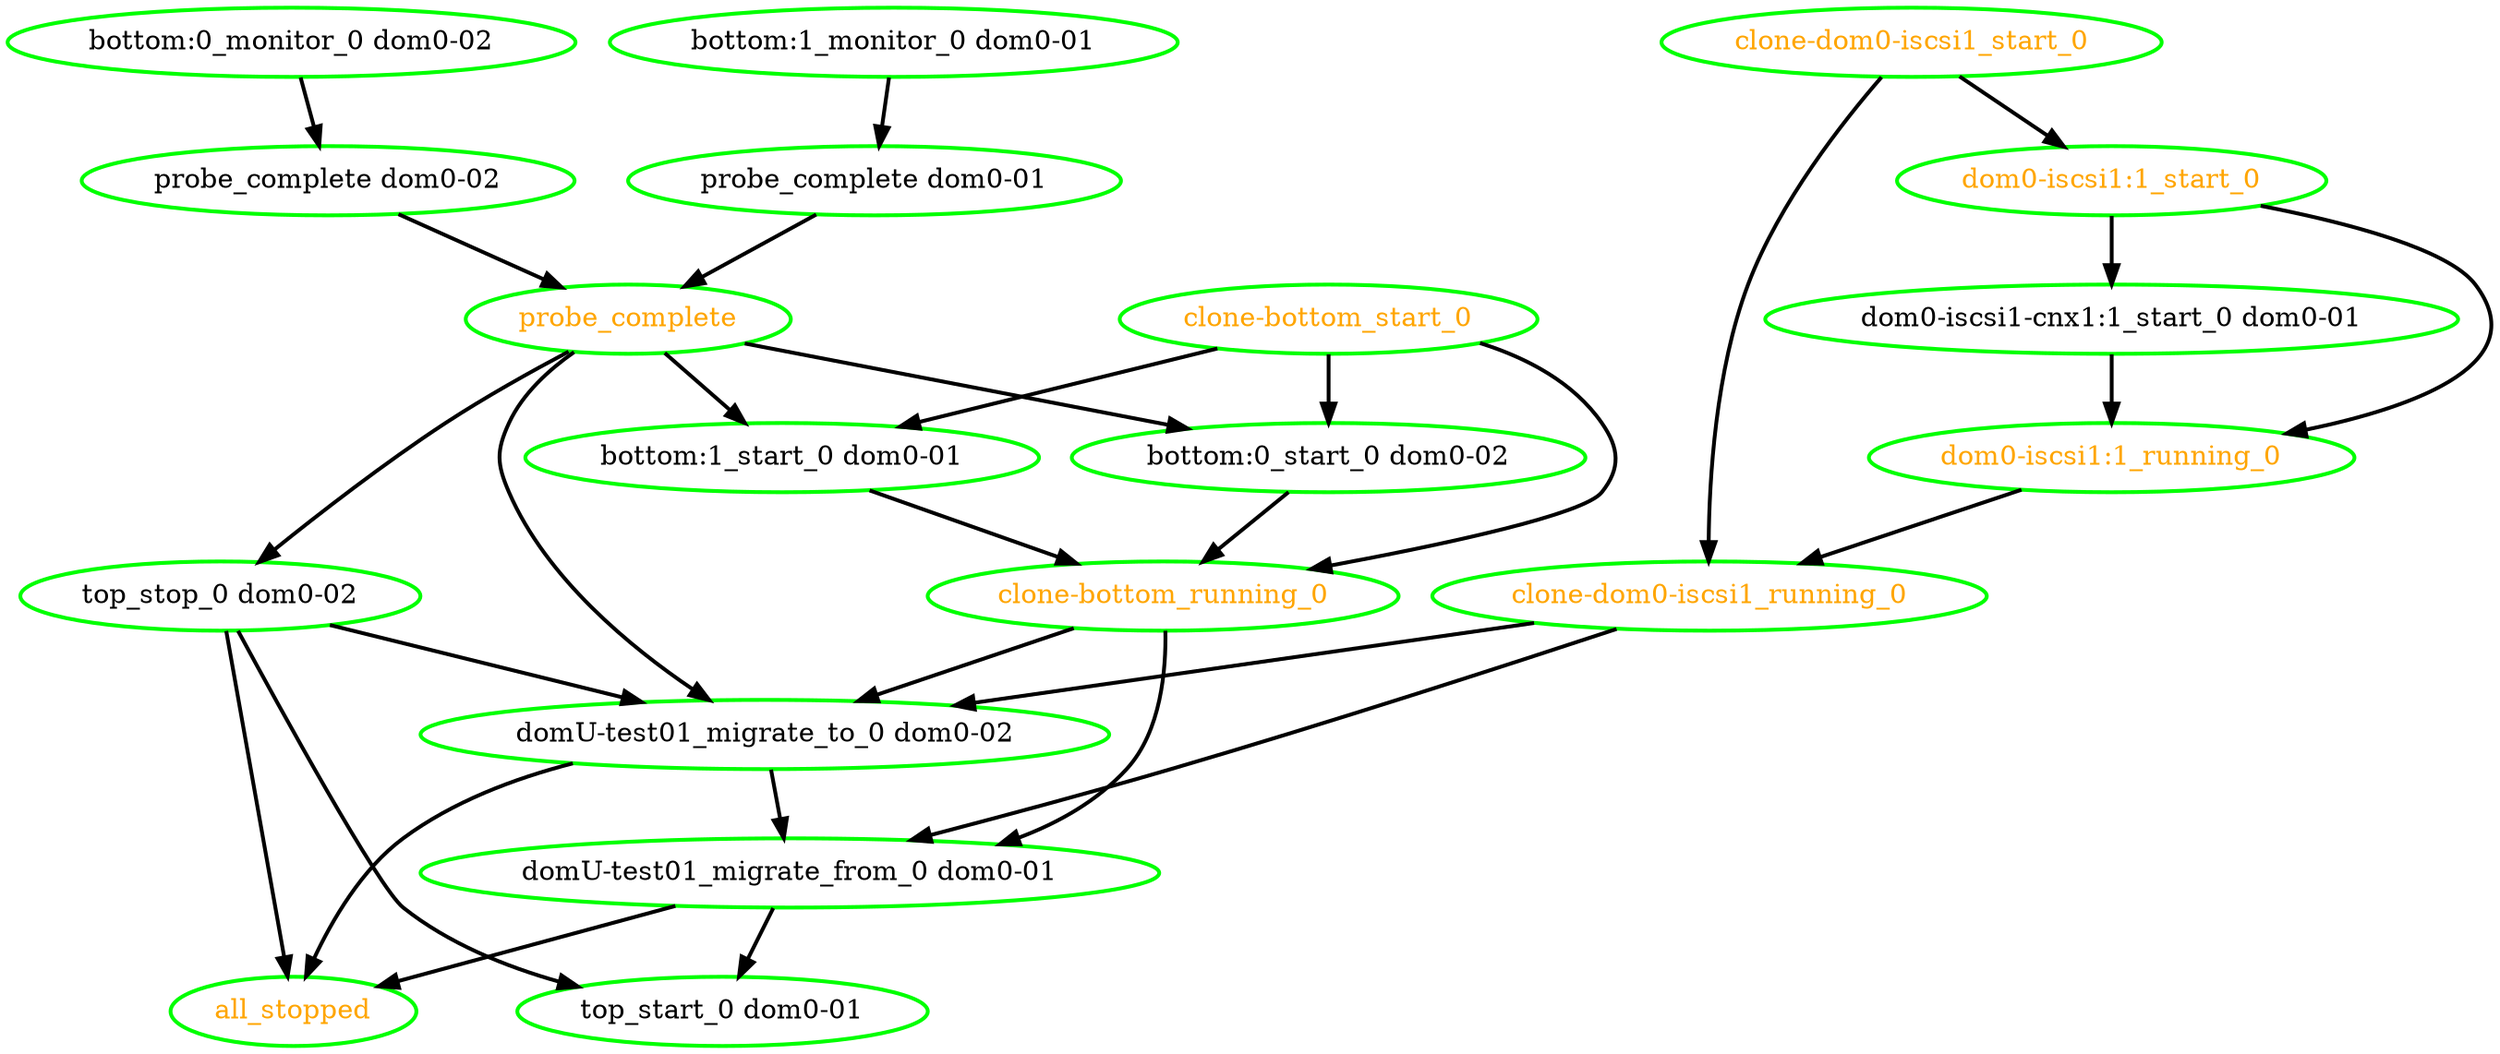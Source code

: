 digraph "g" {
"all_stopped" [ style=bold color="green" fontcolor="orange"  ]
"bottom:0_monitor_0 dom0-02" -> "probe_complete dom0-02" [ style = bold]
"bottom:0_monitor_0 dom0-02" [ style=bold color="green" fontcolor="black"  ]
"bottom:0_start_0 dom0-02" -> "clone-bottom_running_0" [ style = bold]
"bottom:0_start_0 dom0-02" [ style=bold color="green" fontcolor="black"  ]
"bottom:1_monitor_0 dom0-01" -> "probe_complete dom0-01" [ style = bold]
"bottom:1_monitor_0 dom0-01" [ style=bold color="green" fontcolor="black"  ]
"bottom:1_start_0 dom0-01" -> "clone-bottom_running_0" [ style = bold]
"bottom:1_start_0 dom0-01" [ style=bold color="green" fontcolor="black"  ]
"clone-bottom_running_0" -> "domU-test01_migrate_from_0 dom0-01" [ style = bold]
"clone-bottom_running_0" -> "domU-test01_migrate_to_0 dom0-02" [ style = bold]
"clone-bottom_running_0" [ style=bold color="green" fontcolor="orange"  ]
"clone-bottom_start_0" -> "bottom:0_start_0 dom0-02" [ style = bold]
"clone-bottom_start_0" -> "bottom:1_start_0 dom0-01" [ style = bold]
"clone-bottom_start_0" -> "clone-bottom_running_0" [ style = bold]
"clone-bottom_start_0" [ style=bold color="green" fontcolor="orange"  ]
"clone-dom0-iscsi1_running_0" -> "domU-test01_migrate_from_0 dom0-01" [ style = bold]
"clone-dom0-iscsi1_running_0" -> "domU-test01_migrate_to_0 dom0-02" [ style = bold]
"clone-dom0-iscsi1_running_0" [ style=bold color="green" fontcolor="orange"  ]
"clone-dom0-iscsi1_start_0" -> "clone-dom0-iscsi1_running_0" [ style = bold]
"clone-dom0-iscsi1_start_0" -> "dom0-iscsi1:1_start_0" [ style = bold]
"clone-dom0-iscsi1_start_0" [ style=bold color="green" fontcolor="orange"  ]
"dom0-iscsi1-cnx1:1_start_0 dom0-01" -> "dom0-iscsi1:1_running_0" [ style = bold]
"dom0-iscsi1-cnx1:1_start_0 dom0-01" [ style=bold color="green" fontcolor="black"  ]
"dom0-iscsi1:1_running_0" -> "clone-dom0-iscsi1_running_0" [ style = bold]
"dom0-iscsi1:1_running_0" [ style=bold color="green" fontcolor="orange"  ]
"dom0-iscsi1:1_start_0" -> "dom0-iscsi1-cnx1:1_start_0 dom0-01" [ style = bold]
"dom0-iscsi1:1_start_0" -> "dom0-iscsi1:1_running_0" [ style = bold]
"dom0-iscsi1:1_start_0" [ style=bold color="green" fontcolor="orange"  ]
"domU-test01_migrate_from_0 dom0-01" -> "all_stopped" [ style = bold]
"domU-test01_migrate_from_0 dom0-01" -> "top_start_0 dom0-01" [ style = bold]
"domU-test01_migrate_from_0 dom0-01" [ style=bold color="green" fontcolor="black"  ]
"domU-test01_migrate_to_0 dom0-02" -> "all_stopped" [ style = bold]
"domU-test01_migrate_to_0 dom0-02" -> "domU-test01_migrate_from_0 dom0-01" [ style = bold]
"domU-test01_migrate_to_0 dom0-02" [ style=bold color="green" fontcolor="black"  ]
"probe_complete dom0-01" -> "probe_complete" [ style = bold]
"probe_complete dom0-01" [ style=bold color="green" fontcolor="black"  ]
"probe_complete dom0-02" -> "probe_complete" [ style = bold]
"probe_complete dom0-02" [ style=bold color="green" fontcolor="black"  ]
"probe_complete" -> "bottom:0_start_0 dom0-02" [ style = bold]
"probe_complete" -> "bottom:1_start_0 dom0-01" [ style = bold]
"probe_complete" -> "domU-test01_migrate_to_0 dom0-02" [ style = bold]
"probe_complete" -> "top_stop_0 dom0-02" [ style = bold]
"probe_complete" [ style=bold color="green" fontcolor="orange"  ]
"top_start_0 dom0-01" [ style=bold color="green" fontcolor="black"  ]
"top_stop_0 dom0-02" -> "all_stopped" [ style = bold]
"top_stop_0 dom0-02" -> "domU-test01_migrate_to_0 dom0-02" [ style = bold]
"top_stop_0 dom0-02" -> "top_start_0 dom0-01" [ style = bold]
"top_stop_0 dom0-02" [ style=bold color="green" fontcolor="black"  ]
}
